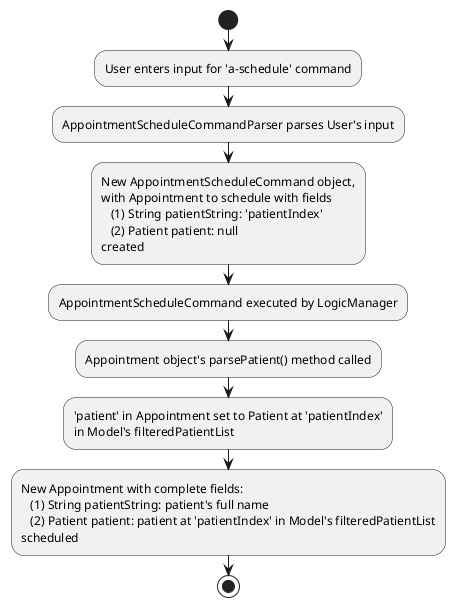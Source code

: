 @startuml
start
:User enters input for 'a-schedule' command;
:AppointmentScheduleCommandParser parses User's input;

'Since the beta syntax does not support placing the condition outside the
'diamond we place it as the true branch instead.
'fork
':Parse 'start/DATETIME';
':Parse 'end/DATETIME';
':AppointmentTime object with
'start time and end time created;
'fork again
':Parse 'd/DESCRIPTION';
':Description object with
'description string created;
'fork again
':Parse 't/TAGS';
':Hashset<Tags> with
'all tags created;
'fork again
':Parse 'pt/PATIENT_INDEX';
':AppointmentScheduleCommandParser
'retrieves Patient in Model at parsed index;
'end fork
:New AppointmentScheduleCommand object,
with Appointment to schedule with fields
   (1) String patientString: 'patientIndex'
   (2) Patient patient: null
created;
:AppointmentScheduleCommand executed by LogicManager;
:Appointment object's parsePatient() method called;
:'patient' in Appointment set to Patient at 'patientIndex'
in Model's filteredPatientList;
:New Appointment with complete fields:
   (1) String patientString: patient's full name
   (2) Patient patient: patient at 'patientIndex' in Model's filteredPatientList
scheduled;
stop
@enduml
